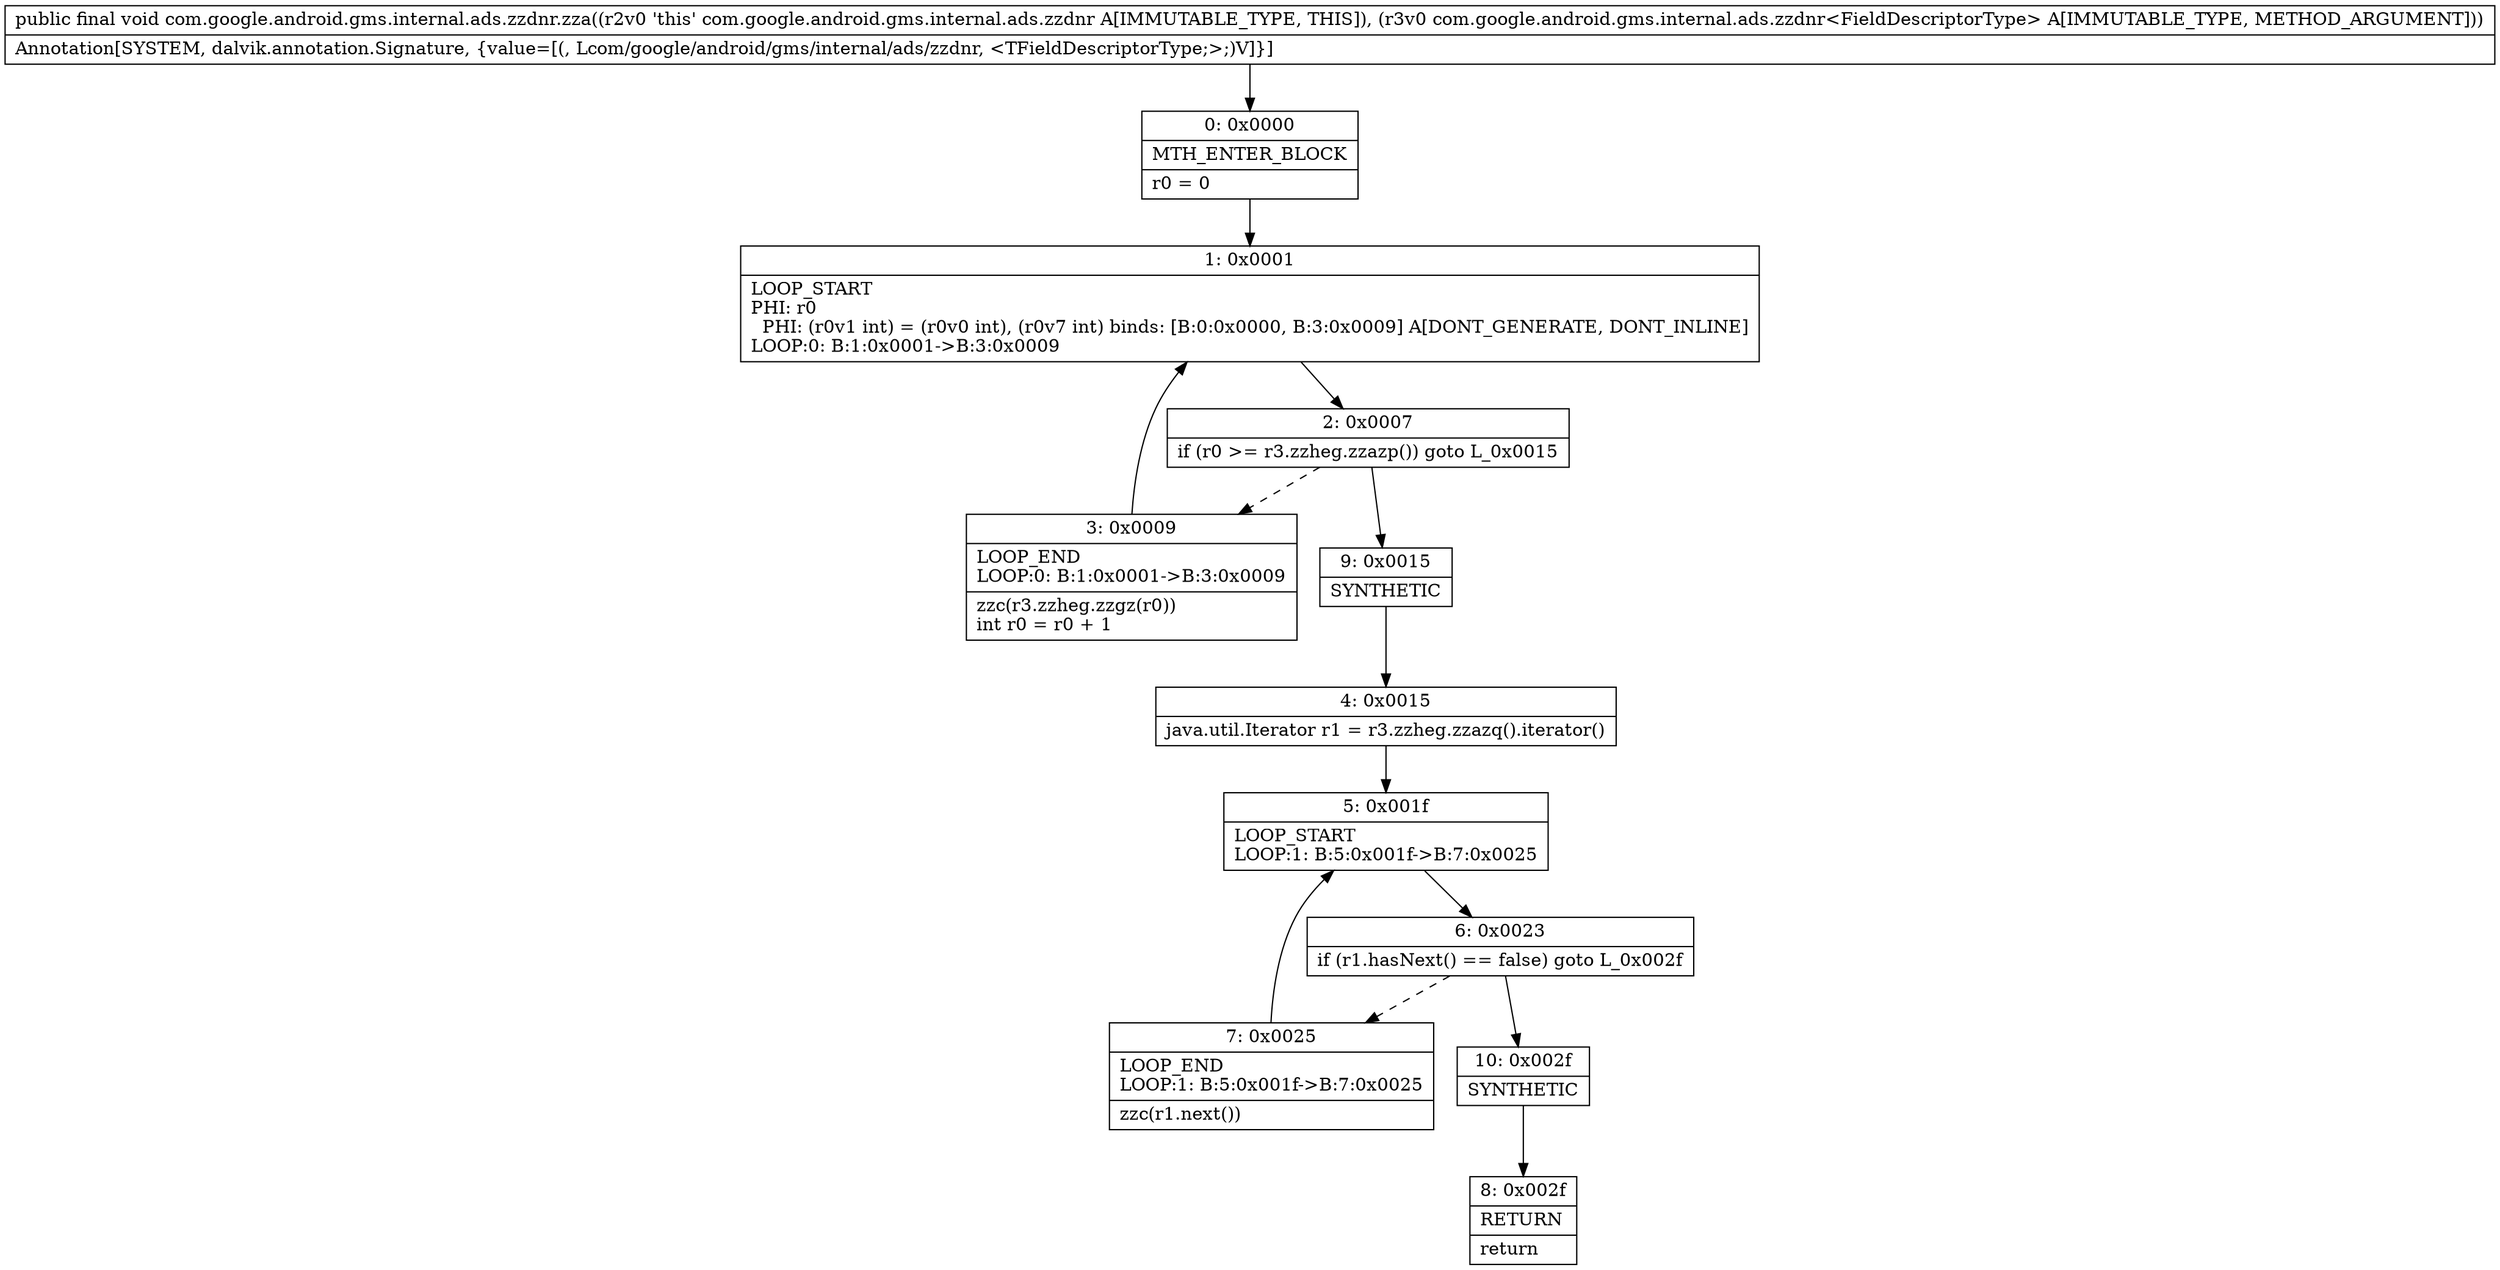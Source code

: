 digraph "CFG forcom.google.android.gms.internal.ads.zzdnr.zza(Lcom\/google\/android\/gms\/internal\/ads\/zzdnr;)V" {
Node_0 [shape=record,label="{0\:\ 0x0000|MTH_ENTER_BLOCK\l|r0 = 0\l}"];
Node_1 [shape=record,label="{1\:\ 0x0001|LOOP_START\lPHI: r0 \l  PHI: (r0v1 int) = (r0v0 int), (r0v7 int) binds: [B:0:0x0000, B:3:0x0009] A[DONT_GENERATE, DONT_INLINE]\lLOOP:0: B:1:0x0001\-\>B:3:0x0009\l}"];
Node_2 [shape=record,label="{2\:\ 0x0007|if (r0 \>= r3.zzheg.zzazp()) goto L_0x0015\l}"];
Node_3 [shape=record,label="{3\:\ 0x0009|LOOP_END\lLOOP:0: B:1:0x0001\-\>B:3:0x0009\l|zzc(r3.zzheg.zzgz(r0))\lint r0 = r0 + 1\l}"];
Node_4 [shape=record,label="{4\:\ 0x0015|java.util.Iterator r1 = r3.zzheg.zzazq().iterator()\l}"];
Node_5 [shape=record,label="{5\:\ 0x001f|LOOP_START\lLOOP:1: B:5:0x001f\-\>B:7:0x0025\l}"];
Node_6 [shape=record,label="{6\:\ 0x0023|if (r1.hasNext() == false) goto L_0x002f\l}"];
Node_7 [shape=record,label="{7\:\ 0x0025|LOOP_END\lLOOP:1: B:5:0x001f\-\>B:7:0x0025\l|zzc(r1.next())\l}"];
Node_8 [shape=record,label="{8\:\ 0x002f|RETURN\l|return\l}"];
Node_9 [shape=record,label="{9\:\ 0x0015|SYNTHETIC\l}"];
Node_10 [shape=record,label="{10\:\ 0x002f|SYNTHETIC\l}"];
MethodNode[shape=record,label="{public final void com.google.android.gms.internal.ads.zzdnr.zza((r2v0 'this' com.google.android.gms.internal.ads.zzdnr A[IMMUTABLE_TYPE, THIS]), (r3v0 com.google.android.gms.internal.ads.zzdnr\<FieldDescriptorType\> A[IMMUTABLE_TYPE, METHOD_ARGUMENT]))  | Annotation[SYSTEM, dalvik.annotation.Signature, \{value=[(, Lcom\/google\/android\/gms\/internal\/ads\/zzdnr, \<TFieldDescriptorType;\>;)V]\}]\l}"];
MethodNode -> Node_0;
Node_0 -> Node_1;
Node_1 -> Node_2;
Node_2 -> Node_3[style=dashed];
Node_2 -> Node_9;
Node_3 -> Node_1;
Node_4 -> Node_5;
Node_5 -> Node_6;
Node_6 -> Node_7[style=dashed];
Node_6 -> Node_10;
Node_7 -> Node_5;
Node_9 -> Node_4;
Node_10 -> Node_8;
}

